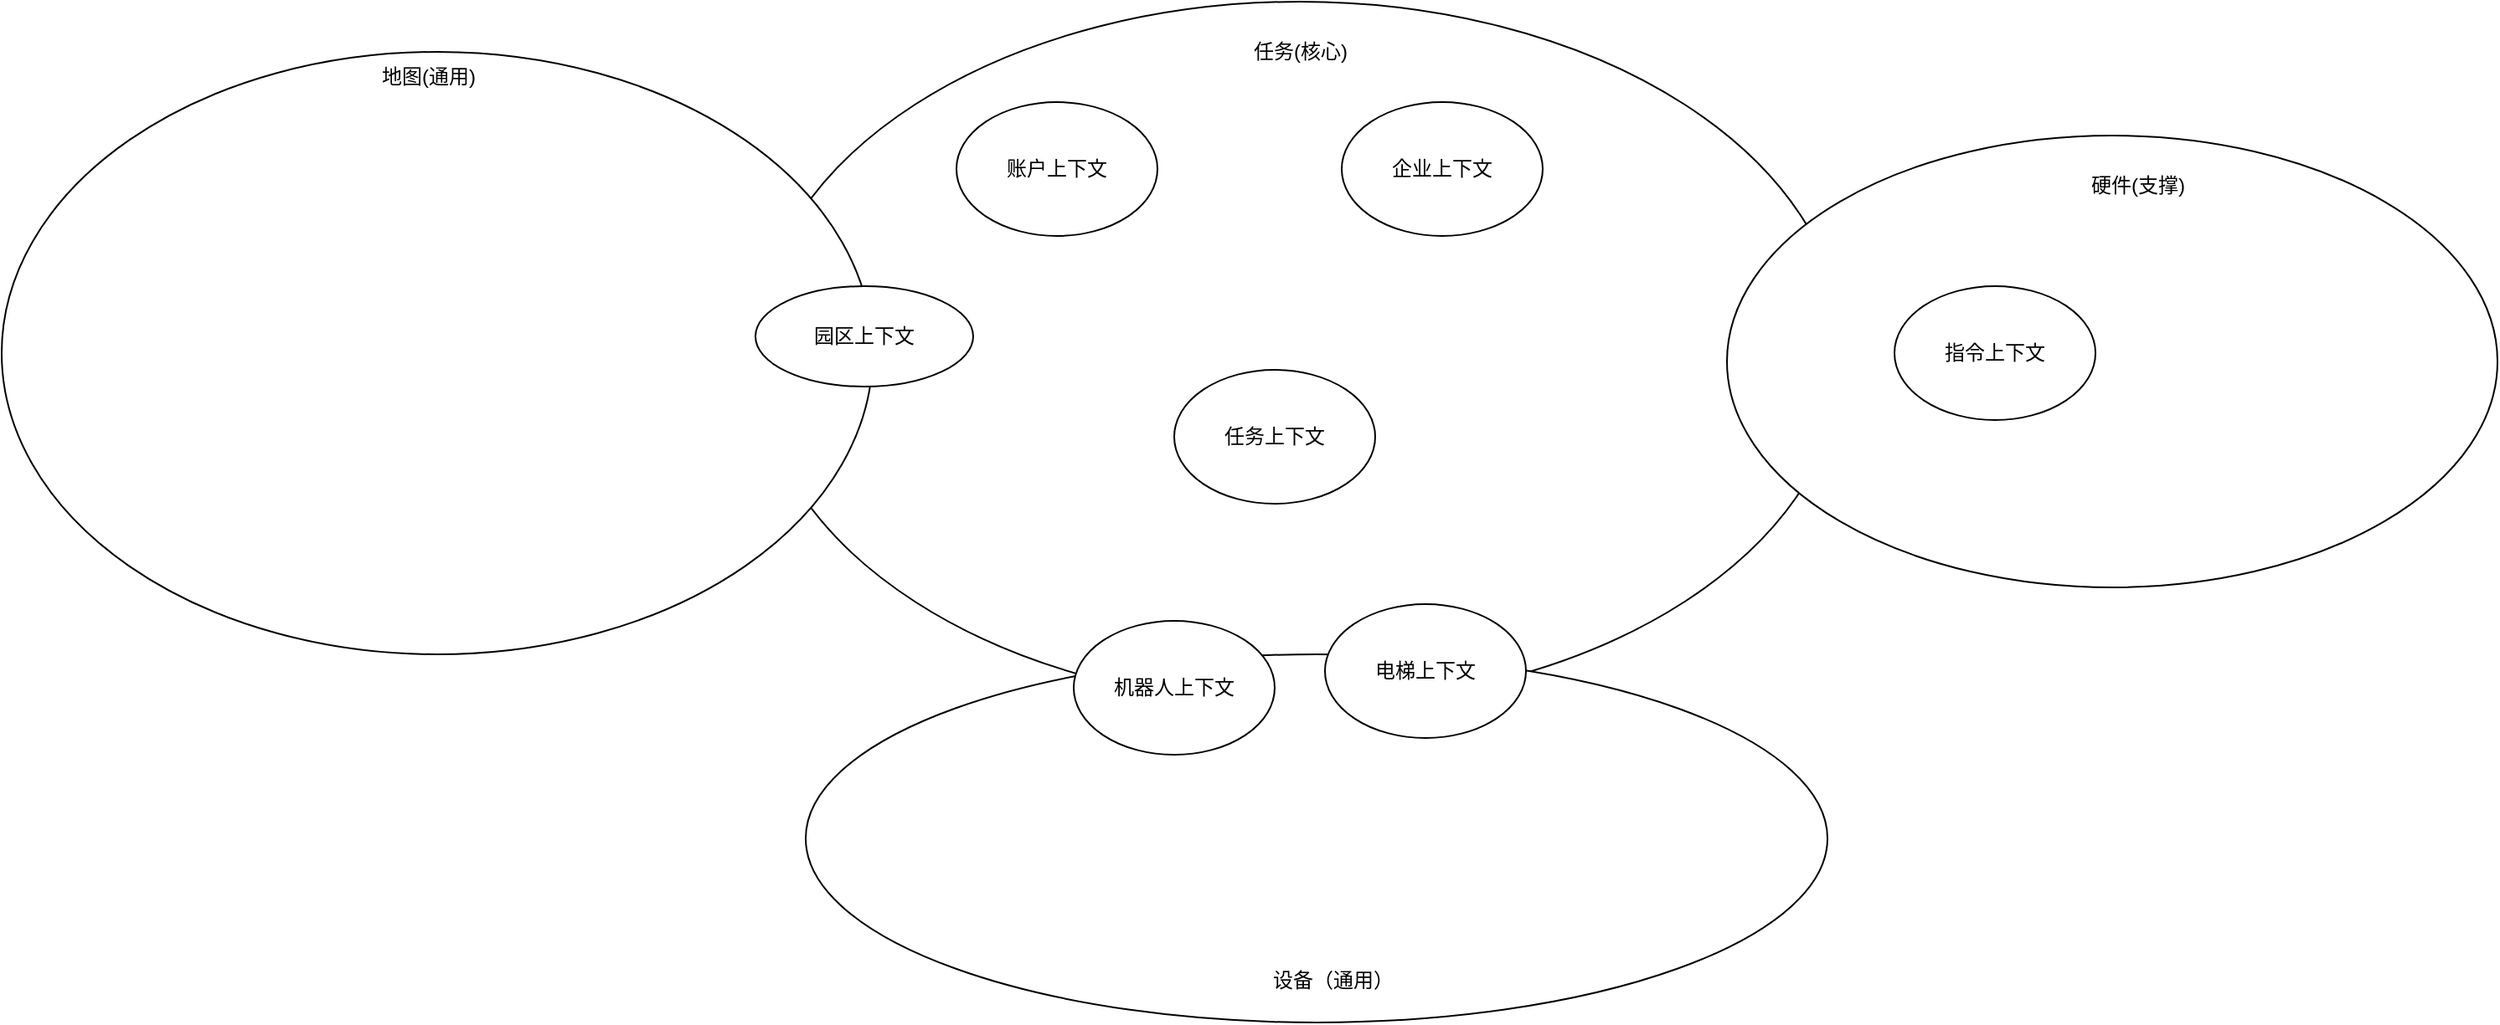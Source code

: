 <mxfile>
    <diagram id="P-xp0vjZ9OJv4FAjhlR4" name="第 1 页">
        <mxGraphModel dx="1138" dy="680" grid="1" gridSize="10" guides="1" tooltips="1" connect="1" arrows="1" fold="1" page="1" pageScale="1" pageWidth="3300" pageHeight="4681" math="0" shadow="0">
            <root>
                <mxCell id="0"/>
                <mxCell id="1" parent="0"/>
                <mxCell id="2" value="" style="ellipse;whiteSpace=wrap;html=1;align=center;shadow=0;" parent="1" vertex="1">
                    <mxGeometry x="450" y="150" width="650" height="420" as="geometry"/>
                </mxCell>
                <mxCell id="7" value="" style="ellipse;whiteSpace=wrap;html=1;shadow=0;" parent="1" vertex="1">
                    <mxGeometry x="480" y="540" width="610" height="220" as="geometry"/>
                </mxCell>
                <mxCell id="3" value="任务(核心)" style="text;html=1;align=center;verticalAlign=middle;resizable=0;points=[];autosize=1;strokeColor=none;fillColor=none;" parent="1" vertex="1">
                    <mxGeometry x="740" y="170" width="70" height="20" as="geometry"/>
                </mxCell>
                <mxCell id="4" value="账户上下文" style="ellipse;whiteSpace=wrap;html=1;shadow=0;" parent="1" vertex="1">
                    <mxGeometry x="570" y="210" width="120" height="80" as="geometry"/>
                </mxCell>
                <mxCell id="5" value="企业上下文" style="ellipse;whiteSpace=wrap;html=1;shadow=0;" parent="1" vertex="1">
                    <mxGeometry x="800" y="210" width="120" height="80" as="geometry"/>
                </mxCell>
                <mxCell id="6" value="任务上下文" style="ellipse;whiteSpace=wrap;html=1;shadow=0;" parent="1" vertex="1">
                    <mxGeometry x="700" y="370" width="120" height="80" as="geometry"/>
                </mxCell>
                <mxCell id="10" value="机器人上下文" style="ellipse;whiteSpace=wrap;html=1;shadow=0;" parent="1" vertex="1">
                    <mxGeometry x="640" y="520" width="120" height="80" as="geometry"/>
                </mxCell>
                <mxCell id="11" value="电梯上下文" style="ellipse;whiteSpace=wrap;html=1;shadow=0;" parent="1" vertex="1">
                    <mxGeometry x="790" y="510" width="120" height="80" as="geometry"/>
                </mxCell>
                <mxCell id="12" value="" style="ellipse;whiteSpace=wrap;html=1;shadow=0;" parent="1" vertex="1">
                    <mxGeometry y="180" width="520" height="360" as="geometry"/>
                </mxCell>
                <mxCell id="13" value="园区上下文" style="ellipse;whiteSpace=wrap;html=1;shadow=0;" parent="1" vertex="1">
                    <mxGeometry x="450" y="320" width="130" height="60" as="geometry"/>
                </mxCell>
                <mxCell id="14" value="地图(通用)" style="text;html=1;strokeColor=none;fillColor=none;align=center;verticalAlign=middle;whiteSpace=wrap;rounded=0;shadow=0;" parent="1" vertex="1">
                    <mxGeometry x="210" y="180" width="90" height="30" as="geometry"/>
                </mxCell>
                <mxCell id="18" value="设备（通用）" style="text;html=1;strokeColor=none;fillColor=none;align=center;verticalAlign=middle;whiteSpace=wrap;rounded=0;shadow=0;" parent="1" vertex="1">
                    <mxGeometry x="750" y="720" width="90" height="30" as="geometry"/>
                </mxCell>
                <mxCell id="19" value="" style="ellipse;whiteSpace=wrap;html=1;shadow=0;" parent="1" vertex="1">
                    <mxGeometry x="1030" y="230" width="460" height="270" as="geometry"/>
                </mxCell>
                <mxCell id="20" value="硬件(支撑)" style="text;html=1;align=center;verticalAlign=middle;resizable=0;points=[];autosize=1;strokeColor=none;fillColor=none;" parent="1" vertex="1">
                    <mxGeometry x="1240" y="250" width="70" height="20" as="geometry"/>
                </mxCell>
                <mxCell id="21" value="指令上下文" style="ellipse;whiteSpace=wrap;html=1;shadow=0;" parent="1" vertex="1">
                    <mxGeometry x="1130" y="320" width="120" height="80" as="geometry"/>
                </mxCell>
            </root>
        </mxGraphModel>
    </diagram>
</mxfile>